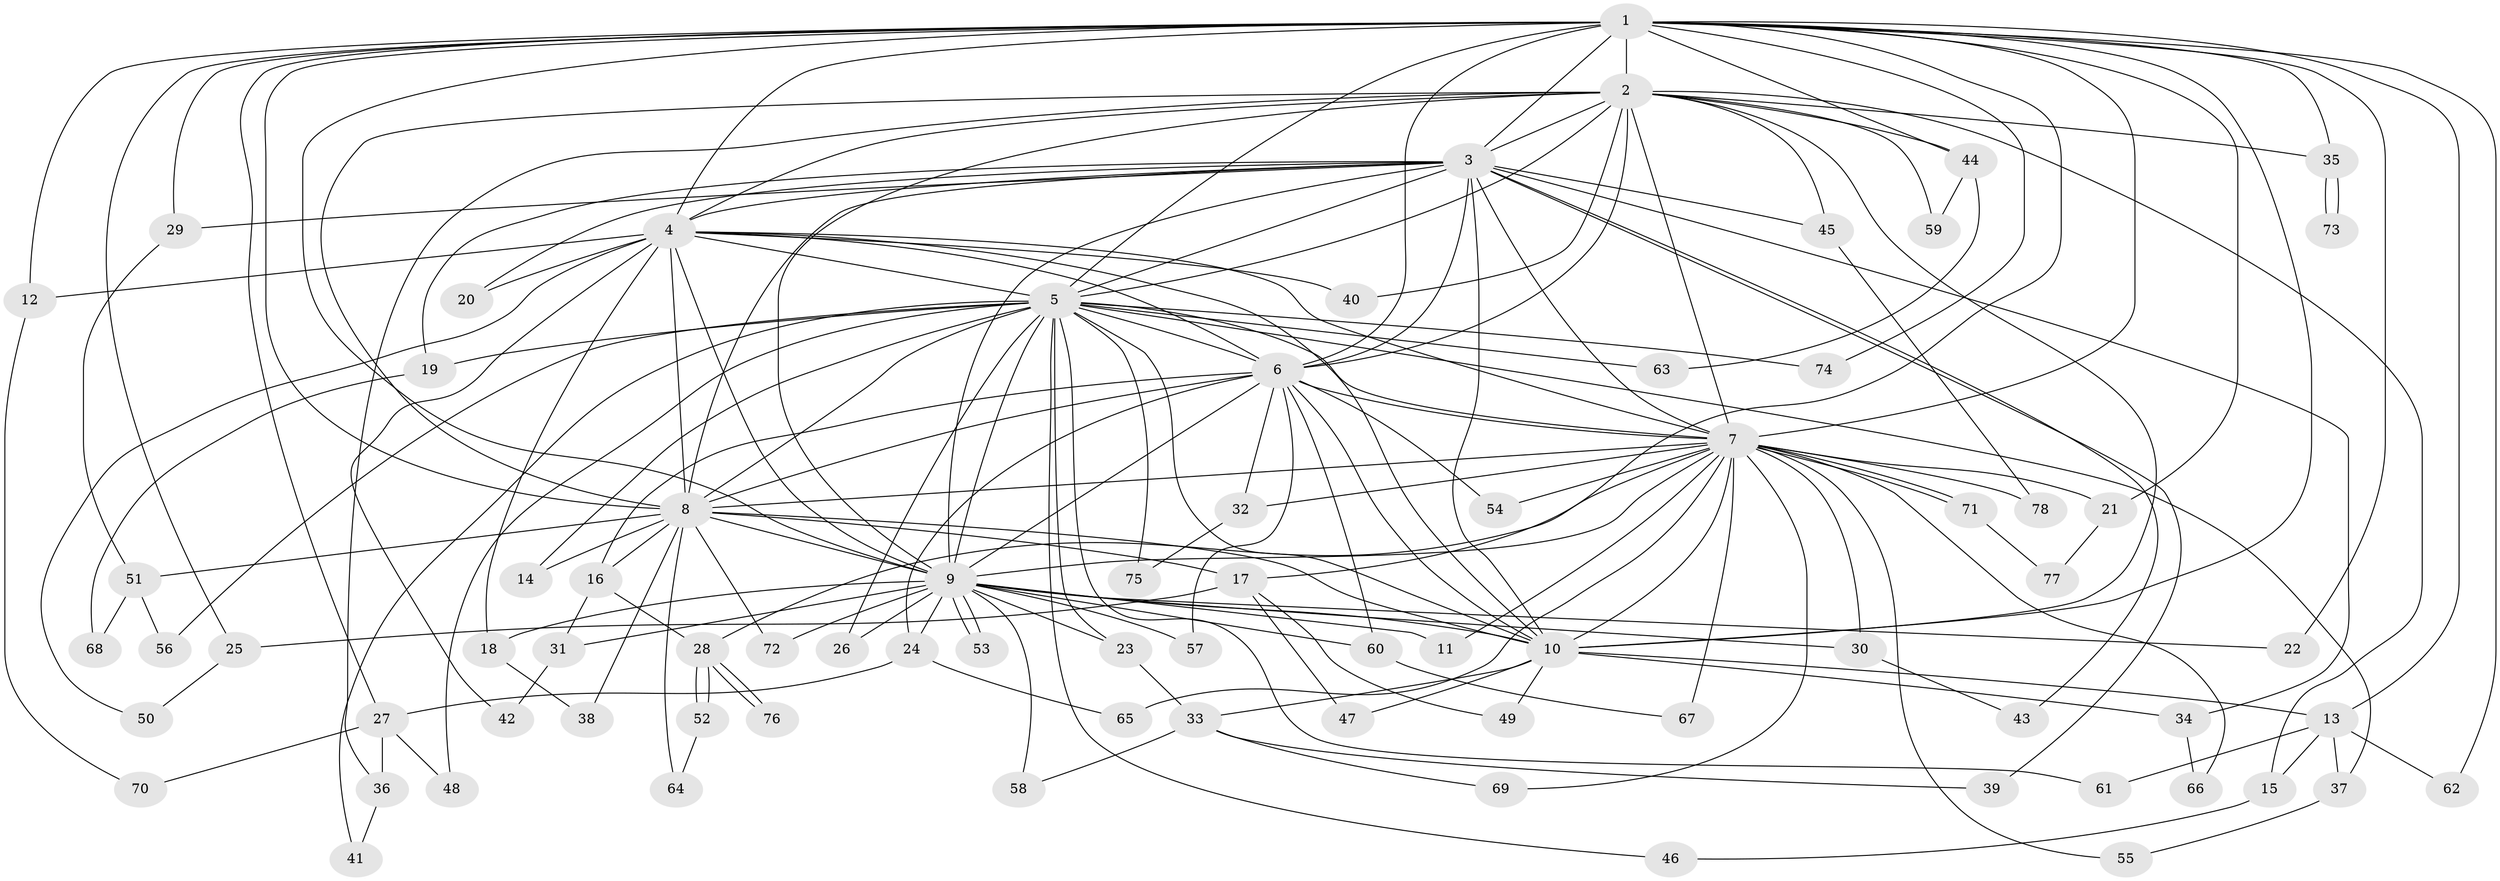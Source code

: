 // coarse degree distribution, {11: 0.08333333333333333, 7: 0.08333333333333333, 17: 0.041666666666666664, 10: 0.08333333333333333, 5: 0.16666666666666666, 4: 0.041666666666666664, 2: 0.2916666666666667, 3: 0.08333333333333333, 1: 0.125}
// Generated by graph-tools (version 1.1) at 2025/50/03/04/25 22:50:01]
// undirected, 78 vertices, 181 edges
graph export_dot {
  node [color=gray90,style=filled];
  1;
  2;
  3;
  4;
  5;
  6;
  7;
  8;
  9;
  10;
  11;
  12;
  13;
  14;
  15;
  16;
  17;
  18;
  19;
  20;
  21;
  22;
  23;
  24;
  25;
  26;
  27;
  28;
  29;
  30;
  31;
  32;
  33;
  34;
  35;
  36;
  37;
  38;
  39;
  40;
  41;
  42;
  43;
  44;
  45;
  46;
  47;
  48;
  49;
  50;
  51;
  52;
  53;
  54;
  55;
  56;
  57;
  58;
  59;
  60;
  61;
  62;
  63;
  64;
  65;
  66;
  67;
  68;
  69;
  70;
  71;
  72;
  73;
  74;
  75;
  76;
  77;
  78;
  1 -- 2;
  1 -- 3;
  1 -- 4;
  1 -- 5;
  1 -- 6;
  1 -- 7;
  1 -- 8;
  1 -- 9;
  1 -- 10;
  1 -- 12;
  1 -- 13;
  1 -- 17;
  1 -- 21;
  1 -- 22;
  1 -- 25;
  1 -- 27;
  1 -- 29;
  1 -- 35;
  1 -- 44;
  1 -- 62;
  1 -- 74;
  2 -- 3;
  2 -- 4;
  2 -- 5;
  2 -- 6;
  2 -- 7;
  2 -- 8;
  2 -- 9;
  2 -- 10;
  2 -- 15;
  2 -- 35;
  2 -- 36;
  2 -- 40;
  2 -- 44;
  2 -- 45;
  2 -- 59;
  3 -- 4;
  3 -- 5;
  3 -- 6;
  3 -- 7;
  3 -- 8;
  3 -- 9;
  3 -- 10;
  3 -- 19;
  3 -- 20;
  3 -- 29;
  3 -- 34;
  3 -- 39;
  3 -- 43;
  3 -- 45;
  4 -- 5;
  4 -- 6;
  4 -- 7;
  4 -- 8;
  4 -- 9;
  4 -- 10;
  4 -- 12;
  4 -- 18;
  4 -- 20;
  4 -- 40;
  4 -- 42;
  4 -- 50;
  5 -- 6;
  5 -- 7;
  5 -- 8;
  5 -- 9;
  5 -- 10;
  5 -- 14;
  5 -- 19;
  5 -- 23;
  5 -- 26;
  5 -- 37;
  5 -- 41;
  5 -- 46;
  5 -- 48;
  5 -- 56;
  5 -- 61;
  5 -- 63;
  5 -- 74;
  5 -- 75;
  6 -- 7;
  6 -- 8;
  6 -- 9;
  6 -- 10;
  6 -- 16;
  6 -- 24;
  6 -- 32;
  6 -- 54;
  6 -- 57;
  6 -- 60;
  7 -- 8;
  7 -- 9;
  7 -- 10;
  7 -- 11;
  7 -- 21;
  7 -- 28;
  7 -- 30;
  7 -- 32;
  7 -- 54;
  7 -- 55;
  7 -- 65;
  7 -- 66;
  7 -- 67;
  7 -- 69;
  7 -- 71;
  7 -- 71;
  7 -- 78;
  8 -- 9;
  8 -- 10;
  8 -- 14;
  8 -- 16;
  8 -- 17;
  8 -- 38;
  8 -- 51;
  8 -- 64;
  8 -- 72;
  9 -- 10;
  9 -- 11;
  9 -- 18;
  9 -- 22;
  9 -- 23;
  9 -- 24;
  9 -- 26;
  9 -- 30;
  9 -- 31;
  9 -- 53;
  9 -- 53;
  9 -- 57;
  9 -- 58;
  9 -- 60;
  9 -- 72;
  10 -- 13;
  10 -- 33;
  10 -- 34;
  10 -- 47;
  10 -- 49;
  12 -- 70;
  13 -- 15;
  13 -- 37;
  13 -- 61;
  13 -- 62;
  15 -- 46;
  16 -- 28;
  16 -- 31;
  17 -- 25;
  17 -- 47;
  17 -- 49;
  18 -- 38;
  19 -- 68;
  21 -- 77;
  23 -- 33;
  24 -- 27;
  24 -- 65;
  25 -- 50;
  27 -- 36;
  27 -- 48;
  27 -- 70;
  28 -- 52;
  28 -- 52;
  28 -- 76;
  28 -- 76;
  29 -- 51;
  30 -- 43;
  31 -- 42;
  32 -- 75;
  33 -- 39;
  33 -- 58;
  33 -- 69;
  34 -- 66;
  35 -- 73;
  35 -- 73;
  36 -- 41;
  37 -- 55;
  44 -- 59;
  44 -- 63;
  45 -- 78;
  51 -- 56;
  51 -- 68;
  52 -- 64;
  60 -- 67;
  71 -- 77;
}
